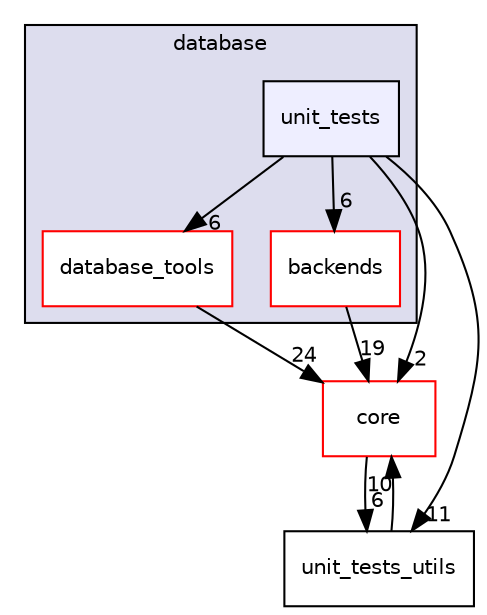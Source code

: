 digraph "src/database/unit_tests" {
  compound=true
  node [ fontsize="10", fontname="Helvetica"];
  edge [ labelfontsize="10", labelfontname="Helvetica"];
  subgraph clusterdir_803ee67260c130b45d29089798491ab2 {
    graph [ bgcolor="#ddddee", pencolor="black", label="database" fontname="Helvetica", fontsize="10", URL="dir_803ee67260c130b45d29089798491ab2.html"]
  dir_25cd647fda867a7ef4aaf9819f50dd27 [shape=box label="database_tools" fillcolor="white" style="filled" color="red" URL="dir_25cd647fda867a7ef4aaf9819f50dd27.html"];
  dir_4a64ab7d9dd723f4f97a4d0759b28b1b [shape=box label="backends" fillcolor="white" style="filled" color="red" URL="dir_4a64ab7d9dd723f4f97a4d0759b28b1b.html"];
  dir_a062f4c035b7e1315220726e840cdd6b [shape=box, label="unit_tests", style="filled", fillcolor="#eeeeff", pencolor="black", URL="dir_a062f4c035b7e1315220726e840cdd6b.html"];
  }
  dir_7650dacaa557a89ea1c633e1722b48a3 [shape=box label="unit_tests_utils" URL="dir_7650dacaa557a89ea1c633e1722b48a3.html"];
  dir_aebb8dcc11953d78e620bbef0b9e2183 [shape=box label="core" fillcolor="white" style="filled" color="red" URL="dir_aebb8dcc11953d78e620bbef0b9e2183.html"];
  dir_7650dacaa557a89ea1c633e1722b48a3->dir_aebb8dcc11953d78e620bbef0b9e2183 [headlabel="10", labeldistance=1.5 headhref="dir_000038_000001.html"];
  dir_25cd647fda867a7ef4aaf9819f50dd27->dir_aebb8dcc11953d78e620bbef0b9e2183 [headlabel="24", labeldistance=1.5 headhref="dir_000016_000001.html"];
  dir_a062f4c035b7e1315220726e840cdd6b->dir_25cd647fda867a7ef4aaf9819f50dd27 [headlabel="6", labeldistance=1.5 headhref="dir_000021_000016.html"];
  dir_a062f4c035b7e1315220726e840cdd6b->dir_4a64ab7d9dd723f4f97a4d0759b28b1b [headlabel="6", labeldistance=1.5 headhref="dir_000021_000011.html"];
  dir_a062f4c035b7e1315220726e840cdd6b->dir_7650dacaa557a89ea1c633e1722b48a3 [headlabel="11", labeldistance=1.5 headhref="dir_000021_000038.html"];
  dir_a062f4c035b7e1315220726e840cdd6b->dir_aebb8dcc11953d78e620bbef0b9e2183 [headlabel="2", labeldistance=1.5 headhref="dir_000021_000001.html"];
  dir_aebb8dcc11953d78e620bbef0b9e2183->dir_7650dacaa557a89ea1c633e1722b48a3 [headlabel="6", labeldistance=1.5 headhref="dir_000001_000038.html"];
  dir_4a64ab7d9dd723f4f97a4d0759b28b1b->dir_aebb8dcc11953d78e620bbef0b9e2183 [headlabel="19", labeldistance=1.5 headhref="dir_000011_000001.html"];
}

